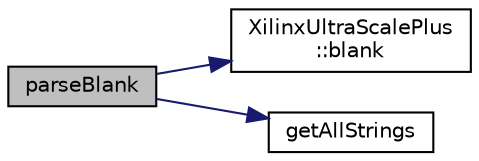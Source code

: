 digraph "parseBlank"
{
 // INTERACTIVE_SVG=YES
 // LATEX_PDF_SIZE
  edge [fontname="Helvetica",fontsize="10",labelfontname="Helvetica",labelfontsize="10"];
  node [fontname="Helvetica",fontsize="10",shape=record];
  rankdir="LR";
  Node1 [label="parseBlank",height=0.2,width=0.4,color="black", fillcolor="grey75", style="filled", fontcolor="black",tooltip=" "];
  Node1 -> Node2 [color="midnightblue",fontsize="10",style="solid",fontname="Helvetica"];
  Node2 [label="XilinxUltraScalePlus\l::blank",height=0.2,width=0.4,color="black", fillcolor="white", style="filled",URL="$classXilinxUltraScalePlus.html#a15434be327a556f42ae679ad8715f876",tooltip=" "];
  Node1 -> Node3 [color="midnightblue",fontsize="10",style="solid",fontname="Helvetica"];
  Node3 [label="getAllStrings",height=0.2,width=0.4,color="black", fillcolor="white", style="filled",URL="$byteman_8cpp.html#a7387d6a5da2c3ae1a51a14b1c0855112",tooltip=" "];
}
